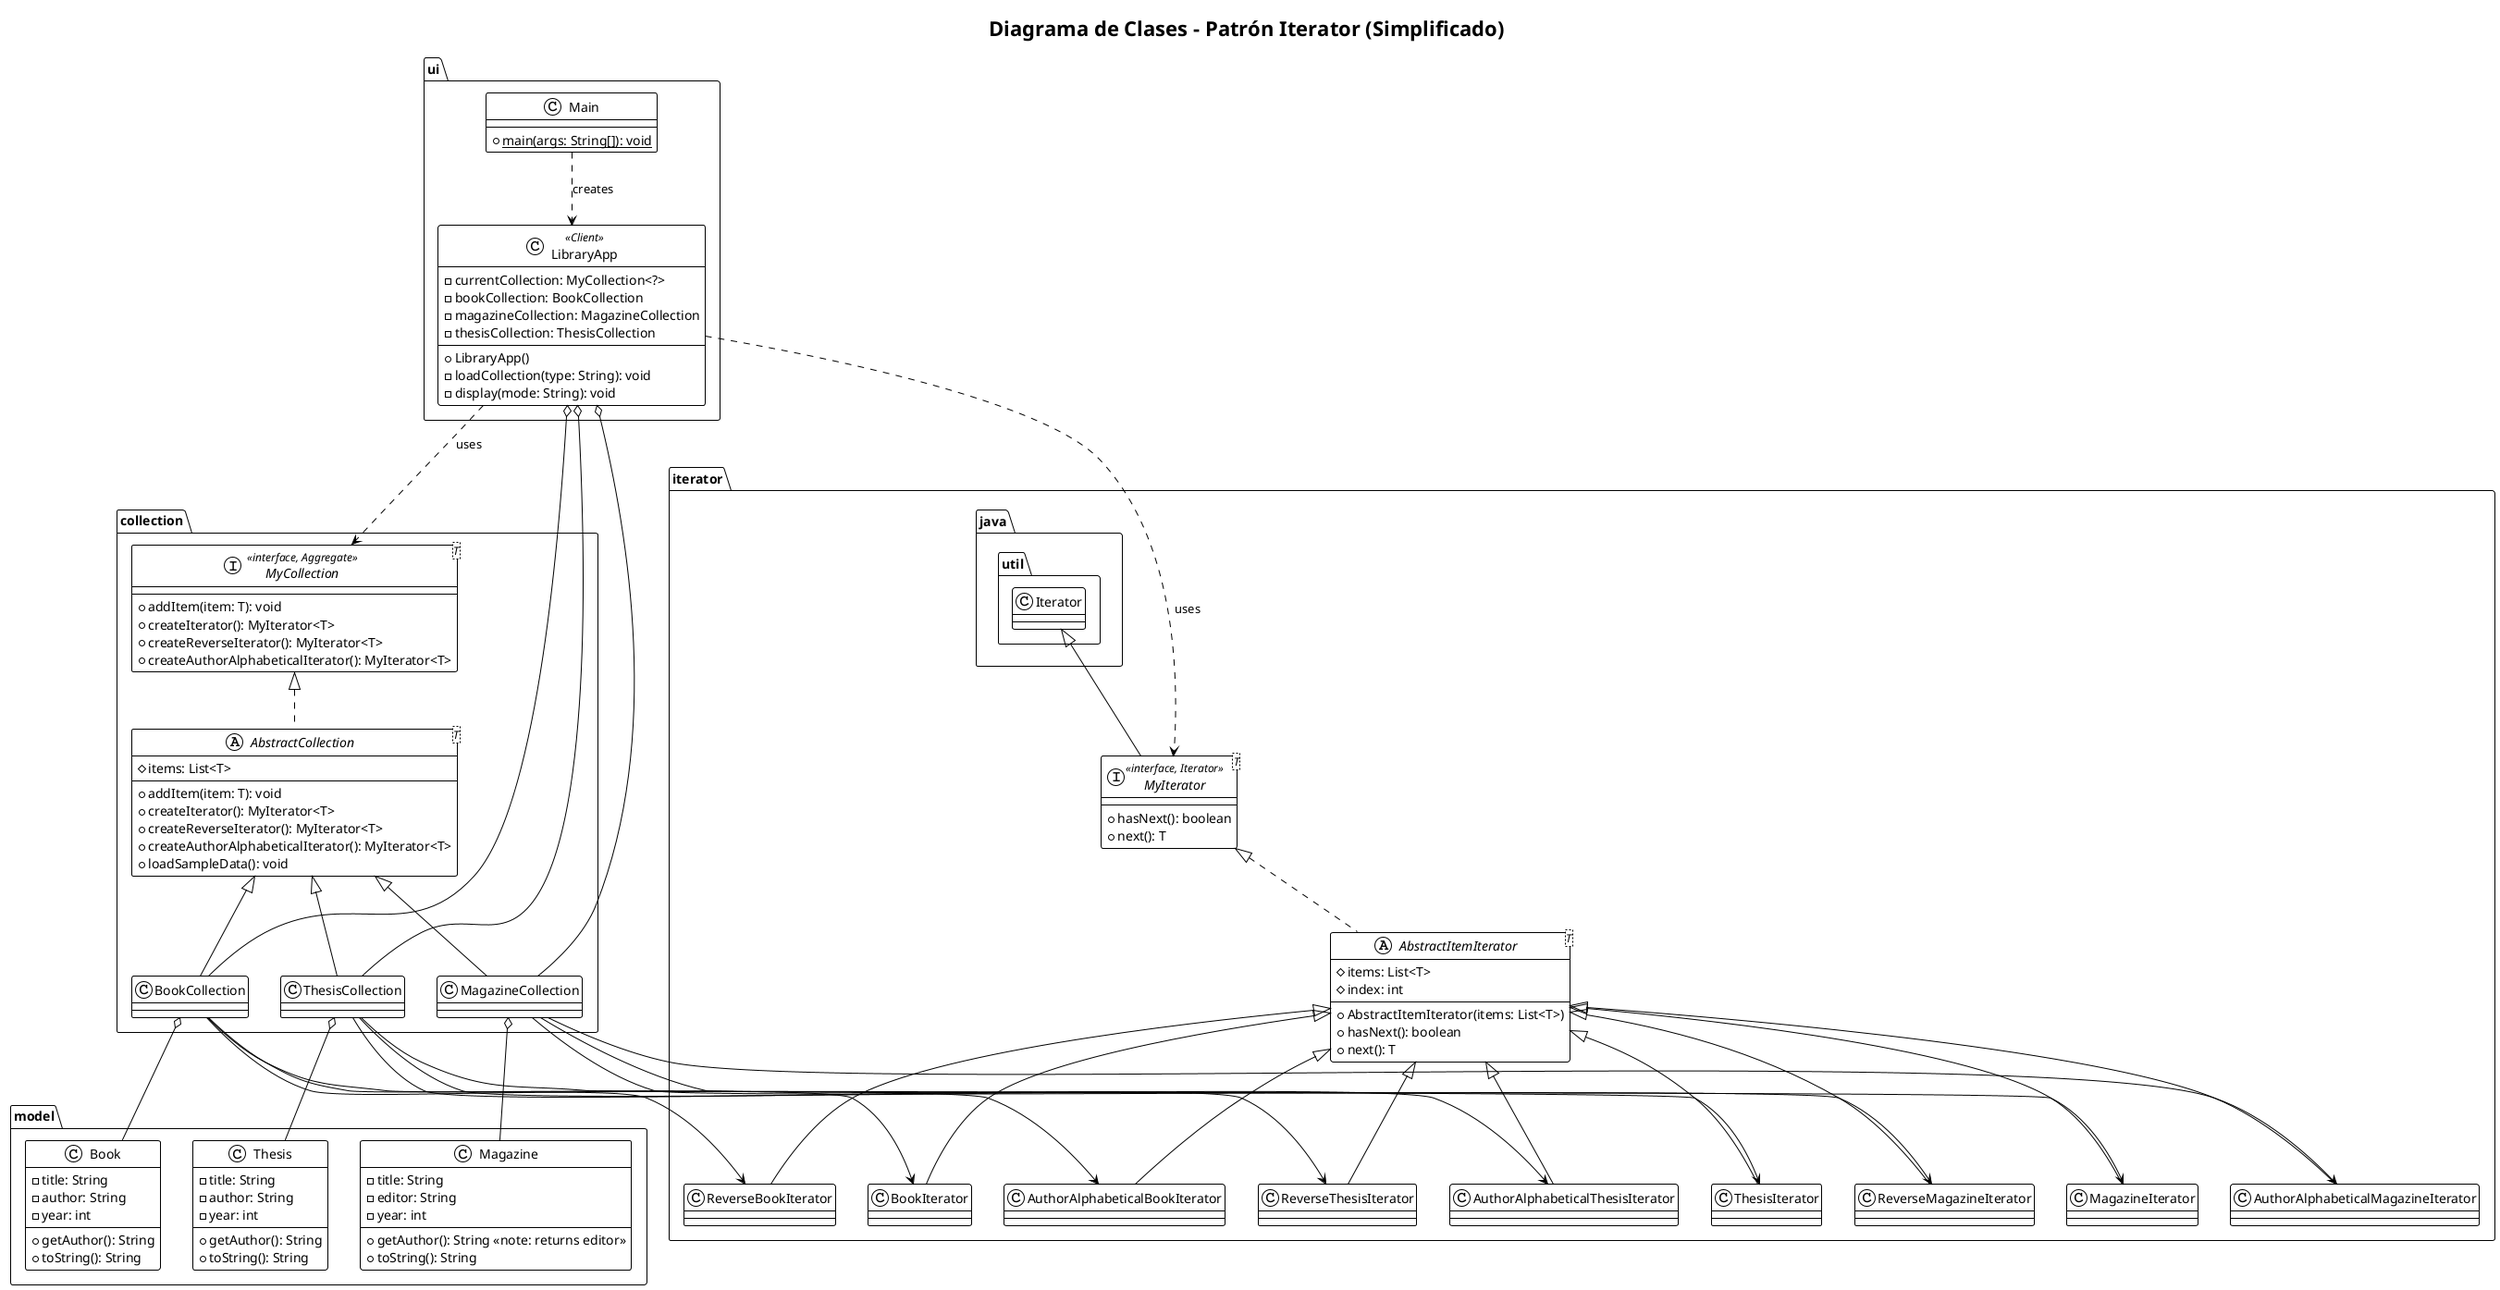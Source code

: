 @startuml
!theme plain
skinparam style strictinheritance

title Diagrama de Clases - Patrón Iterator (Simplificado)

' Clases del modelo: Detalles esenciales y el getter relevante para la iteración
package "model" {
    class Book {
        - title: String
        - author: String
        - year: int
        + getAuthor(): String
        + toString(): String
    }
    class Magazine {
        - title: String
        - editor: String
        - year: int
        + getAuthor(): String <<note: returns editor>>
        + toString(): String
    }
    class Thesis {
        - title: String
        - author: String
        - year: int
        + getAuthor(): String
        + toString(): String
    }
}

' Interfaces y Clases del Patrón Iterator
package "iterator" {
    interface MyIterator<T> <<interface, Iterator>> {
        + hasNext(): boolean
        + next(): T
    }

    ' Representación simplificada de los iteradores concretos para cada tipo
    ' y cada modo de iteración (normal, reverso, por autor)
    abstract class AbstractItemIterator<T> implements MyIterator {
        # items: List<T>
        # index: int
        + AbstractItemIterator(items: List<T>)
        + hasNext(): boolean
        + next(): T
    }

    class BookIterator extends AbstractItemIterator {}
    class ReverseBookIterator extends AbstractItemIterator{}
    class AuthorAlphabeticalBookIterator extends AbstractItemIterator{}

    class MagazineIterator extends AbstractItemIterator {}
    class ReverseMagazineIterator extends AbstractItemIterator{}
    class AuthorAlphabeticalMagazineIterator extends AbstractItemIterator{}

    class ThesisIterator extends AbstractItemIterator{}
    class ReverseThesisIterator extends AbstractItemIterator {}
    class AuthorAlphabeticalThesisIterator extends AbstractItemIterator {}

    ' Relación con la interfaz Iterator estándar de Java (si es relevante mostrarla)
    java.util.Iterator <|-- MyIterator
}

' Colecciones (Agregados)
package "collection" {
    interface MyCollection<T> <<interface, Aggregate>> {
        + addItem(item: T): void
        + createIterator(): MyIterator<T>
        + createReverseIterator(): MyIterator<T>
        + createAuthorAlphabeticalIterator(): MyIterator<T>
    }

    ' Representación simplificada de las colecciones concretas
    abstract class AbstractCollection<T> implements MyCollection {
        # items: List<T>
        + addItem(item: T): void
        + createIterator(): MyIterator<T>
        + createReverseIterator(): MyIterator<T>
        + createAuthorAlphabeticalIterator(): MyIterator<T>
        + loadSampleData(): void
    }

    class BookCollection extends AbstractCollection {}
    class MagazineCollection extends AbstractCollection {}
    class ThesisCollection extends AbstractCollection {}

    ' Relaciones de contención (un agregado contiene elementos)
    BookCollection o-- Book
    MagazineCollection o-- Magazine
    ThesisCollection o-- Thesis

    ' Relaciones de creación de iteradores (el agregado crea iteradores)
    BookCollection --> BookIterator
    BookCollection --> ReverseBookIterator
    BookCollection --> AuthorAlphabeticalBookIterator

    MagazineCollection --> MagazineIterator
    MagazineCollection --> ReverseMagazineIterator
    MagazineCollection --> AuthorAlphabeticalMagazineIterator

    ThesisCollection --> ThesisIterator
    ThesisCollection --> ReverseThesisIterator
    ThesisCollection --> AuthorAlphabeticalThesisIterator
}

' La aplicación (Cliente)
package "ui" {
    class LibraryApp <<Client>> {
        - currentCollection: MyCollection<?>
        - bookCollection: BookCollection
        - magazineCollection: MagazineCollection
        - thesisCollection: ThesisCollection
        + LibraryApp()
        - loadCollection(type: String): void
        - display(mode: String): void
    }
    class Main {
        + main(args: String[]): void {static}
    }

    LibraryApp ..> MyCollection : uses
    LibraryApp ..> MyIterator : uses
    LibraryApp o-- BookCollection
    LibraryApp o-- MagazineCollection
    LibraryApp o-- ThesisCollection
    Main ..> LibraryApp : creates
}

@enduml